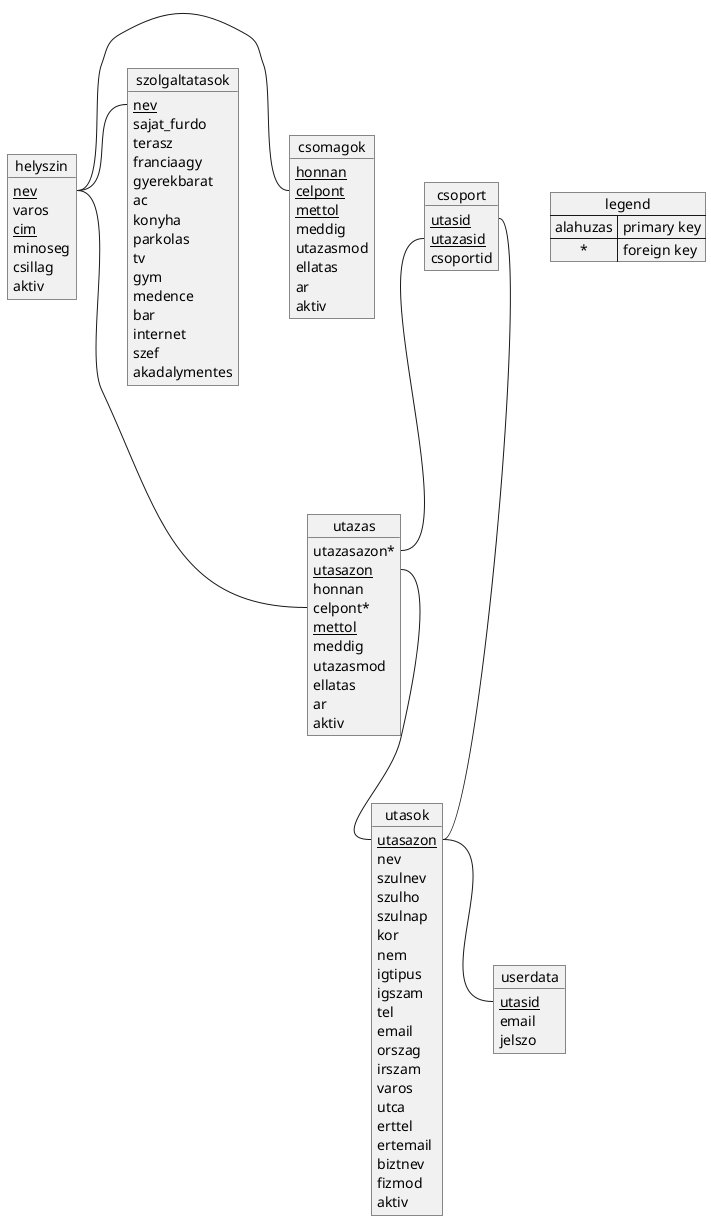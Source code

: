 @startuml Database-structure



object utasok{
   <u>utasazon
    nev
    szulnev
    szulho
    szulnap
    kor
    nem
    igtipus
    igszam
    tel
    email
    orszag
    irszam
    varos
    utca
    erttel
    ertemail
    biztnev
    fizmod
    aktiv
}

object utazas{
    utazasazon*
    <u>utasazon
    honnan
    celpont*
    <u>mettol
    meddig
    utazasmod
    ellatas
    ar
    aktiv

}

object userdata {
    <u>utasid
    email
    jelszo
}

object csoport{
    <u>utasid
    <u>utazasid
    csoportid
}

object helyszin {
    <u>nev
    varos
    <u>cim
    minoseg
    csillag
    aktiv
}

object csomagok {
    <u>honnan
    <u>celpont
    <u>mettol
    meddig
    utazasmod
    ellatas
    ar
    aktiv
}

object szolgaltatasok {
    <u>nev
    sajat_furdo
    terasz
    franciaagy
    gyerekbarat
    ac
    konyha
    parkolas
    tv
    gym
    medence
    bar
    internet
    szef
    akadalymentes
}


utasok::utasazon -up- utazas::utasazon
utasok::utasazon -right- userdata::utasid
csoport::utasid -right- utasok::utasazon
csoport::utazasid --- utazas::utazasazon
helyszin::nev --- utazas::celpont
csomagok::celpont -left- helyszin::nev
szolgaltatasok::nev -left- helyszin::nev

map legend {
    alahuzas => primary key
    * => foreign key
     
}

@enduml